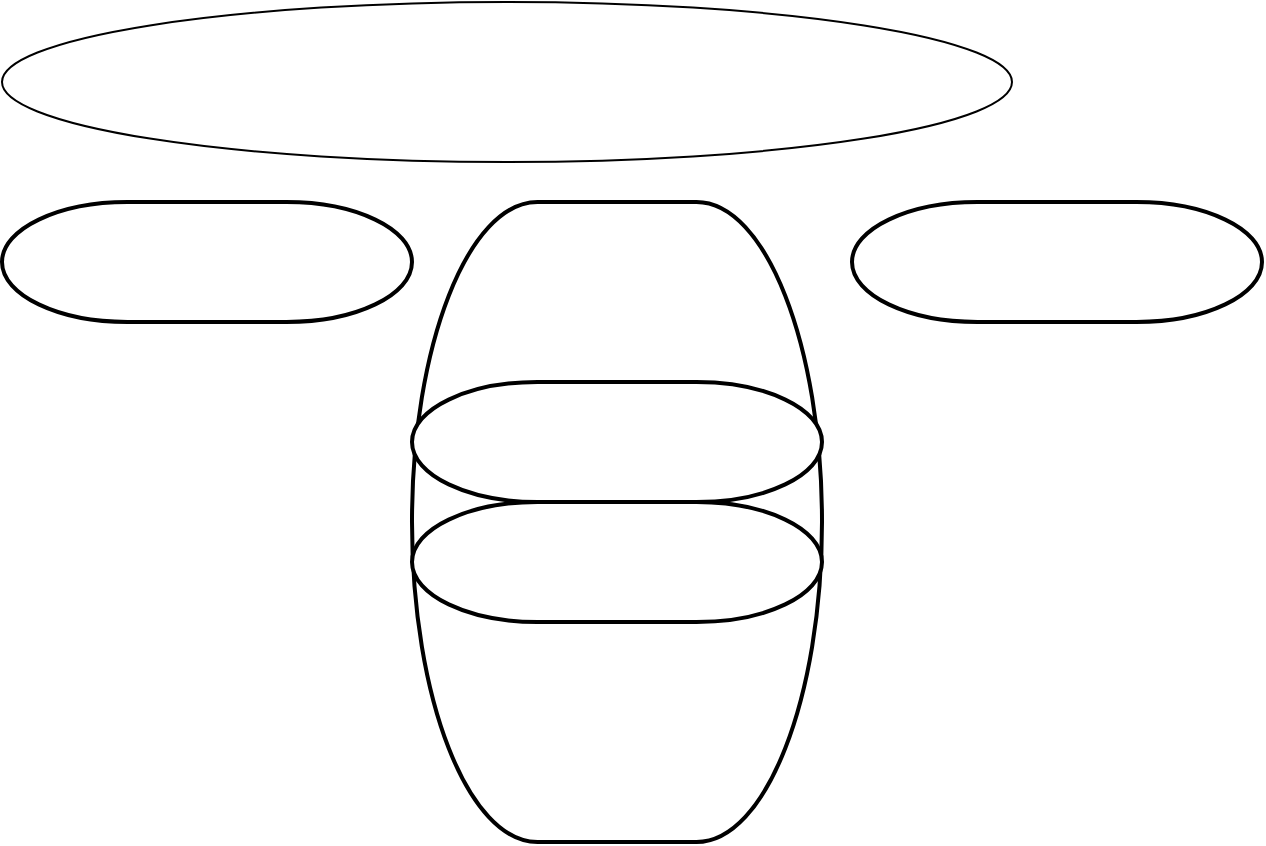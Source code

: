 <mxfile version="14.8.2" type="github">
  <diagram id="aUEwgWSUnMx6gjoFMZ-2" name="Page-1">
    <mxGraphModel dx="782" dy="471" grid="1" gridSize="10" guides="1" tooltips="1" connect="1" arrows="1" fold="1" page="1" pageScale="1" pageWidth="850" pageHeight="1100" math="0" shadow="0">
      <root>
        <mxCell id="0" />
        <mxCell id="1" parent="0" />
        <mxCell id="uYH_a5ywyoByY7UAgir8-2" value="" style="ellipse;whiteSpace=wrap;html=1;" vertex="1" parent="1">
          <mxGeometry x="195" y="140" width="505" height="80" as="geometry" />
        </mxCell>
        <mxCell id="q8x_GxHyqPgqStEDYu0S-12" value="" style="strokeWidth=2;html=1;shape=mxgraph.flowchart.terminator;whiteSpace=wrap;" vertex="1" parent="1">
          <mxGeometry x="195" y="240" width="205" height="60" as="geometry" />
        </mxCell>
        <mxCell id="q8x_GxHyqPgqStEDYu0S-13" value="" style="strokeWidth=2;html=1;shape=mxgraph.flowchart.terminator;whiteSpace=wrap;" vertex="1" parent="1">
          <mxGeometry x="400" y="240" width="205" height="320" as="geometry" />
        </mxCell>
        <mxCell id="q8x_GxHyqPgqStEDYu0S-14" value="" style="strokeWidth=2;html=1;shape=mxgraph.flowchart.terminator;whiteSpace=wrap;" vertex="1" parent="1">
          <mxGeometry x="400" y="390" width="205" height="60" as="geometry" />
        </mxCell>
        <mxCell id="q8x_GxHyqPgqStEDYu0S-15" value="" style="strokeWidth=2;html=1;shape=mxgraph.flowchart.terminator;whiteSpace=wrap;" vertex="1" parent="1">
          <mxGeometry x="400" y="330" width="205" height="60" as="geometry" />
        </mxCell>
        <mxCell id="q8x_GxHyqPgqStEDYu0S-16" value="" style="strokeWidth=2;html=1;shape=mxgraph.flowchart.terminator;whiteSpace=wrap;" vertex="1" parent="1">
          <mxGeometry x="620" y="240" width="205" height="60" as="geometry" />
        </mxCell>
      </root>
    </mxGraphModel>
  </diagram>
</mxfile>
